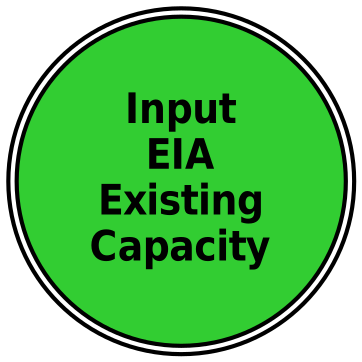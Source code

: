 digraph dependencies {
layers="one:two:three";
outputorder="edgesfirst";
nodesep=0.75;
Input_EIA_Existing_Capacity [layer="two"] [style="filled"] [height="2.2"] [shape="doublecircle"] [fontsize="20"] [fillcolor="limegreen"] [fontname="Helvetica-Narrow-Bold"] [fixedsize="true"] [label="Input\nEIA\nExisting\nCapacity"] [width="2.2"] [penwidth="2"];
}